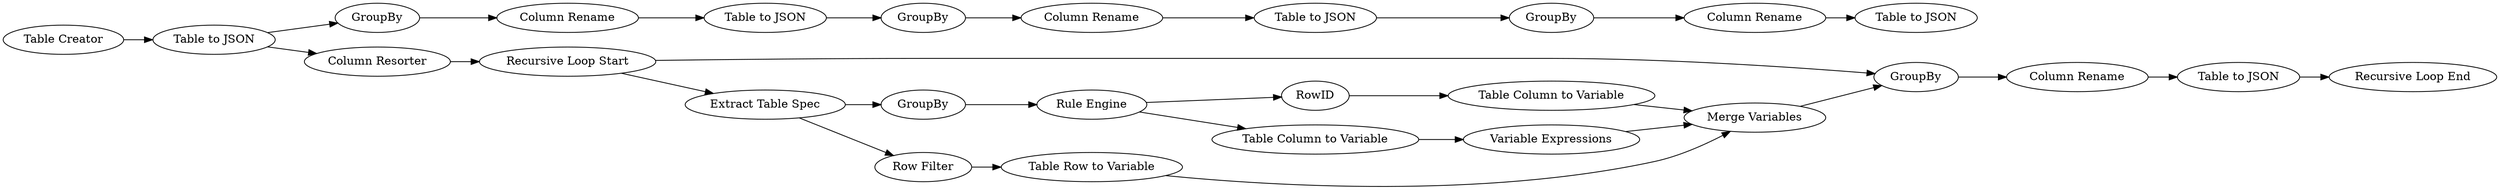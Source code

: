 digraph {
	5 -> 8
	9 -> 14
	11 -> 9
	23 -> 24
	15 -> 18
	15 -> 21
	21 -> 22
	27 -> 15
	22 -> 23
	18 -> 19
	8 -> 6
	32 -> 34
	1 -> 5
	31 -> 33
	7 -> 10
	21 -> 28
	29 -> 33
	10 -> 11
	24 -> 31
	34 -> 33
	23 -> 32
	19 -> 17
	14 -> 13
	6 -> 7
	33 -> 18
	13 -> 12
	5 -> 27
	17 -> 16
	28 -> 29
	27 [label="Column Resorter"]
	7 [label="Table to JSON"]
	9 [label="Table to JSON"]
	21 [label="Extract Table Spec"]
	18 [label=GroupBy]
	8 [label=GroupBy]
	17 [label="Table to JSON"]
	19 [label="Column Rename"]
	24 [label=RowID]
	31 [label="Table Column to Variable"]
	6 [label="Column Rename"]
	15 [label="Recursive Loop Start"]
	10 [label=GroupBy]
	12 [label="Table to JSON"]
	16 [label="Recursive Loop End"]
	1 [label="Table Creator"]
	22 [label=GroupBy]
	28 [label="Row Filter"]
	23 [label="Rule Engine"]
	11 [label="Column Rename"]
	14 [label=GroupBy]
	5 [label="Table to JSON"]
	13 [label="Column Rename"]
	34 [label="Variable Expressions"]
	29 [label="Table Row to Variable"]
	33 [label="Merge Variables"]
	32 [label="Table Column to Variable"]
	rankdir=LR
}
